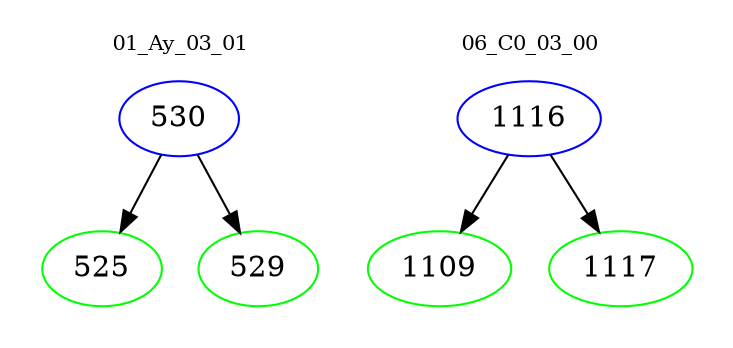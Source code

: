 digraph{
subgraph cluster_0 {
color = white
label = "01_Ay_03_01";
fontsize=10;
T0_530 [label="530", color="blue"]
T0_530 -> T0_525 [color="black"]
T0_525 [label="525", color="green"]
T0_530 -> T0_529 [color="black"]
T0_529 [label="529", color="green"]
}
subgraph cluster_1 {
color = white
label = "06_C0_03_00";
fontsize=10;
T1_1116 [label="1116", color="blue"]
T1_1116 -> T1_1109 [color="black"]
T1_1109 [label="1109", color="green"]
T1_1116 -> T1_1117 [color="black"]
T1_1117 [label="1117", color="green"]
}
}

